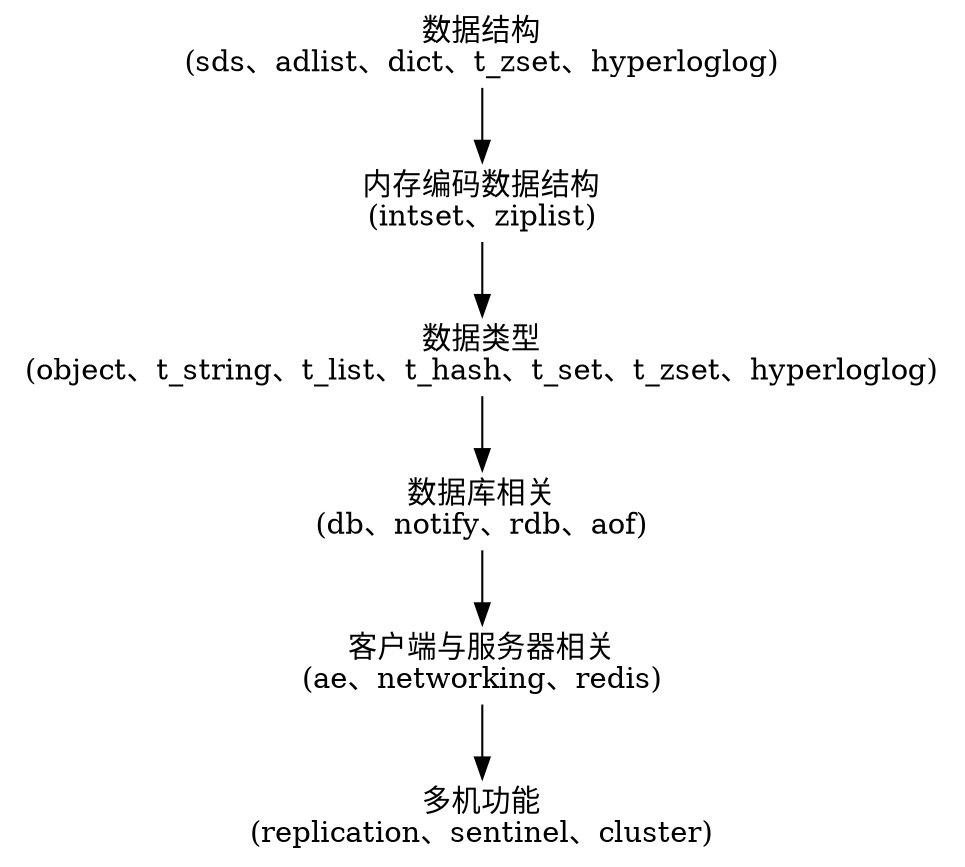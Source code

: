 digraph { 
	node [shape = plaintext] 
	datastruct [label = "数据结构\n(sds、adlist、dict、t_zset、hyperloglog)"] 
	encoding_datastruct [label = "内存编码数据结构\n(intset、ziplist)"] 
	object [label = "数据类型\n(object、t_string、t_list、t_hash、t_set、t_zset、hyperloglog)"] 
	db [label = "数据库相关\n(db、notify、rdb、aof)"] client_and_server [label = "客户端与服务器相关\n(ae、networking、redis)"] 
	multi_server [label = "多机功能\n(replication、sentinel、cluster)"]
	datastruct -> encoding_datastruct -> object -> db -> client_and_server -> multi_server 
}
